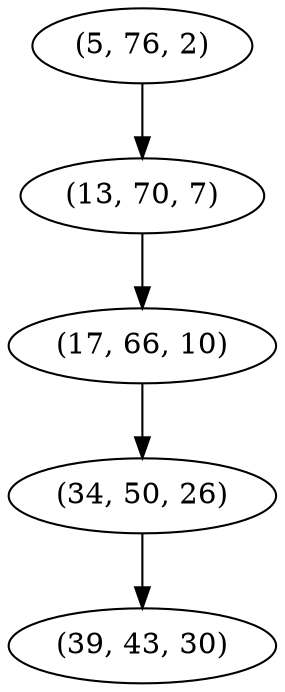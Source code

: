 digraph tree {
    "(5, 76, 2)";
    "(13, 70, 7)";
    "(17, 66, 10)";
    "(34, 50, 26)";
    "(39, 43, 30)";
    "(5, 76, 2)" -> "(13, 70, 7)";
    "(13, 70, 7)" -> "(17, 66, 10)";
    "(17, 66, 10)" -> "(34, 50, 26)";
    "(34, 50, 26)" -> "(39, 43, 30)";
}
